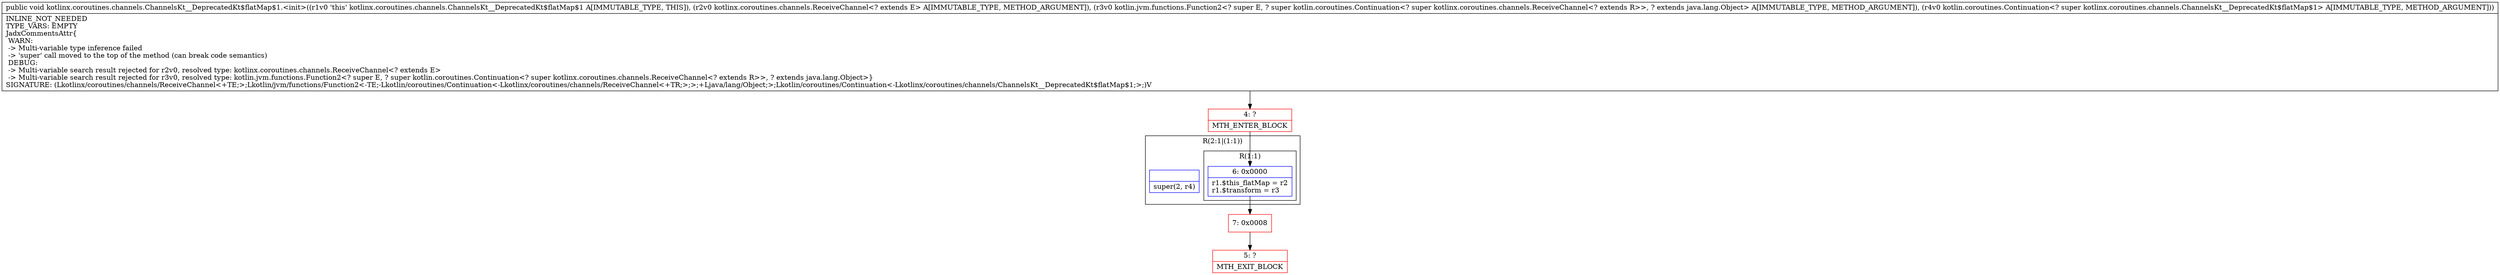 digraph "CFG forkotlinx.coroutines.channels.ChannelsKt__DeprecatedKt$flatMap$1.\<init\>(Lkotlinx\/coroutines\/channels\/ReceiveChannel;Lkotlin\/jvm\/functions\/Function2;Lkotlin\/coroutines\/Continuation;)V" {
subgraph cluster_Region_1455528366 {
label = "R(2:1|(1:1))";
node [shape=record,color=blue];
Node_InsnContainer_1944518640 [shape=record,label="{|super(2, r4)\l}"];
subgraph cluster_Region_1292161661 {
label = "R(1:1)";
node [shape=record,color=blue];
Node_6 [shape=record,label="{6\:\ 0x0000|r1.$this_flatMap = r2\lr1.$transform = r3\l}"];
}
}
Node_4 [shape=record,color=red,label="{4\:\ ?|MTH_ENTER_BLOCK\l}"];
Node_7 [shape=record,color=red,label="{7\:\ 0x0008}"];
Node_5 [shape=record,color=red,label="{5\:\ ?|MTH_EXIT_BLOCK\l}"];
MethodNode[shape=record,label="{public void kotlinx.coroutines.channels.ChannelsKt__DeprecatedKt$flatMap$1.\<init\>((r1v0 'this' kotlinx.coroutines.channels.ChannelsKt__DeprecatedKt$flatMap$1 A[IMMUTABLE_TYPE, THIS]), (r2v0 kotlinx.coroutines.channels.ReceiveChannel\<? extends E\> A[IMMUTABLE_TYPE, METHOD_ARGUMENT]), (r3v0 kotlin.jvm.functions.Function2\<? super E, ? super kotlin.coroutines.Continuation\<? super kotlinx.coroutines.channels.ReceiveChannel\<? extends R\>\>, ? extends java.lang.Object\> A[IMMUTABLE_TYPE, METHOD_ARGUMENT]), (r4v0 kotlin.coroutines.Continuation\<? super kotlinx.coroutines.channels.ChannelsKt__DeprecatedKt$flatMap$1\> A[IMMUTABLE_TYPE, METHOD_ARGUMENT]))  | INLINE_NOT_NEEDED\lTYPE_VARS: EMPTY\lJadxCommentsAttr\{\l WARN: \l \-\> Multi\-variable type inference failed\l \-\> 'super' call moved to the top of the method (can break code semantics)\l DEBUG: \l \-\> Multi\-variable search result rejected for r2v0, resolved type: kotlinx.coroutines.channels.ReceiveChannel\<? extends E\>\l \-\> Multi\-variable search result rejected for r3v0, resolved type: kotlin.jvm.functions.Function2\<? super E, ? super kotlin.coroutines.Continuation\<? super kotlinx.coroutines.channels.ReceiveChannel\<? extends R\>\>, ? extends java.lang.Object\>\}\lSIGNATURE: (Lkotlinx\/coroutines\/channels\/ReceiveChannel\<+TE;\>;Lkotlin\/jvm\/functions\/Function2\<\-TE;\-Lkotlin\/coroutines\/Continuation\<\-Lkotlinx\/coroutines\/channels\/ReceiveChannel\<+TR;\>;\>;+Ljava\/lang\/Object;\>;Lkotlin\/coroutines\/Continuation\<\-Lkotlinx\/coroutines\/channels\/ChannelsKt__DeprecatedKt$flatMap$1;\>;)V\l}"];
MethodNode -> Node_4;Node_6 -> Node_7;
Node_4 -> Node_6;
Node_7 -> Node_5;
}

